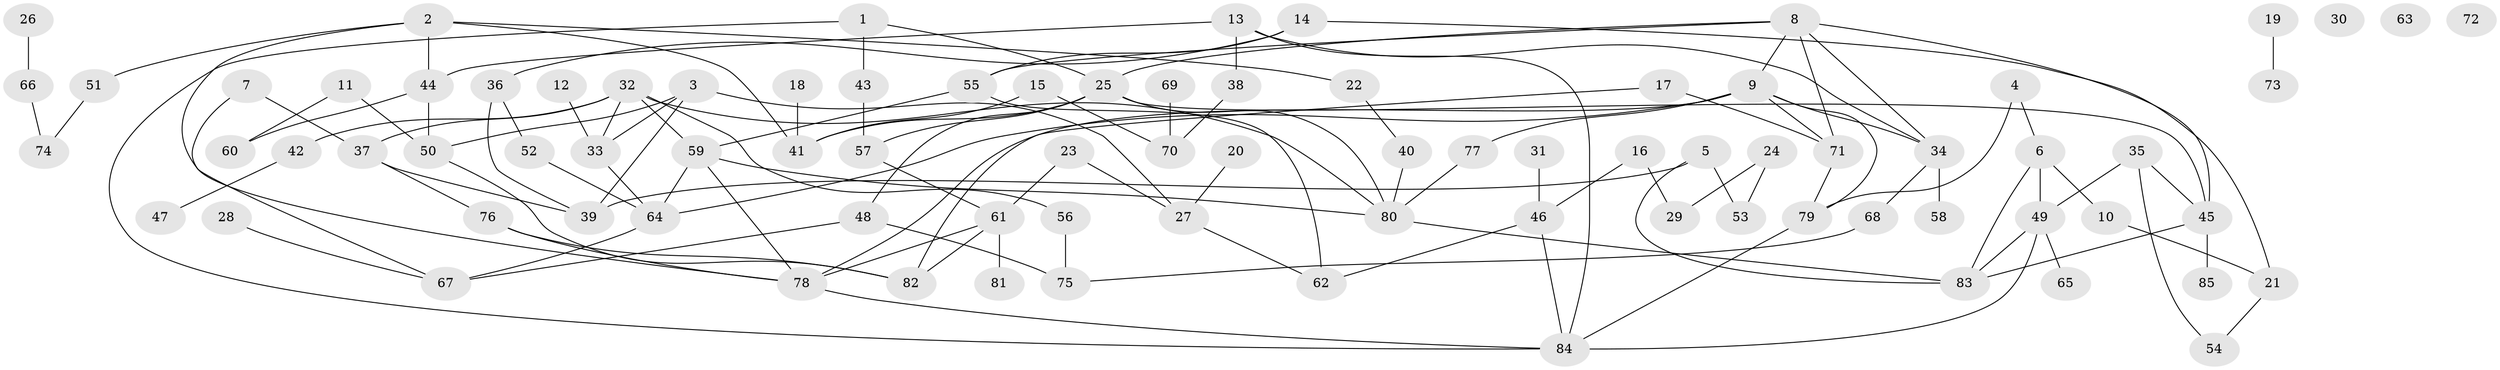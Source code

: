 // coarse degree distribution, {8: 0.0392156862745098, 5: 0.0392156862745098, 4: 0.17647058823529413, 3: 0.17647058823529413, 2: 0.27450980392156865, 14: 0.0392156862745098, 6: 0.0392156862745098, 0: 0.0784313725490196, 1: 0.13725490196078433}
// Generated by graph-tools (version 1.1) at 2025/16/03/04/25 18:16:28]
// undirected, 85 vertices, 124 edges
graph export_dot {
graph [start="1"]
  node [color=gray90,style=filled];
  1;
  2;
  3;
  4;
  5;
  6;
  7;
  8;
  9;
  10;
  11;
  12;
  13;
  14;
  15;
  16;
  17;
  18;
  19;
  20;
  21;
  22;
  23;
  24;
  25;
  26;
  27;
  28;
  29;
  30;
  31;
  32;
  33;
  34;
  35;
  36;
  37;
  38;
  39;
  40;
  41;
  42;
  43;
  44;
  45;
  46;
  47;
  48;
  49;
  50;
  51;
  52;
  53;
  54;
  55;
  56;
  57;
  58;
  59;
  60;
  61;
  62;
  63;
  64;
  65;
  66;
  67;
  68;
  69;
  70;
  71;
  72;
  73;
  74;
  75;
  76;
  77;
  78;
  79;
  80;
  81;
  82;
  83;
  84;
  85;
  1 -- 25;
  1 -- 43;
  1 -- 84;
  2 -- 22;
  2 -- 41;
  2 -- 44;
  2 -- 51;
  2 -- 78;
  3 -- 27;
  3 -- 33;
  3 -- 39;
  3 -- 50;
  4 -- 6;
  4 -- 79;
  5 -- 39;
  5 -- 53;
  5 -- 83;
  6 -- 10;
  6 -- 49;
  6 -- 83;
  7 -- 37;
  7 -- 67;
  8 -- 9;
  8 -- 25;
  8 -- 34;
  8 -- 45;
  8 -- 55;
  8 -- 71;
  9 -- 34;
  9 -- 64;
  9 -- 71;
  9 -- 77;
  9 -- 78;
  9 -- 79;
  10 -- 21;
  11 -- 50;
  11 -- 60;
  12 -- 33;
  13 -- 34;
  13 -- 38;
  13 -- 44;
  13 -- 84;
  14 -- 21;
  14 -- 36;
  14 -- 55;
  15 -- 41;
  15 -- 70;
  16 -- 29;
  16 -- 46;
  17 -- 71;
  17 -- 82;
  18 -- 41;
  19 -- 73;
  20 -- 27;
  21 -- 54;
  22 -- 40;
  23 -- 27;
  23 -- 61;
  24 -- 29;
  24 -- 53;
  25 -- 41;
  25 -- 45;
  25 -- 48;
  25 -- 57;
  25 -- 80;
  26 -- 66;
  27 -- 62;
  28 -- 67;
  31 -- 46;
  32 -- 33;
  32 -- 37;
  32 -- 42;
  32 -- 56;
  32 -- 59;
  32 -- 80;
  33 -- 64;
  34 -- 58;
  34 -- 68;
  35 -- 45;
  35 -- 49;
  35 -- 54;
  36 -- 39;
  36 -- 52;
  37 -- 39;
  37 -- 76;
  38 -- 70;
  40 -- 80;
  42 -- 47;
  43 -- 57;
  44 -- 50;
  44 -- 60;
  45 -- 83;
  45 -- 85;
  46 -- 62;
  46 -- 84;
  48 -- 67;
  48 -- 75;
  49 -- 65;
  49 -- 83;
  49 -- 84;
  50 -- 82;
  51 -- 74;
  52 -- 64;
  55 -- 59;
  55 -- 62;
  56 -- 75;
  57 -- 61;
  59 -- 64;
  59 -- 78;
  59 -- 80;
  61 -- 78;
  61 -- 81;
  61 -- 82;
  64 -- 67;
  66 -- 74;
  68 -- 75;
  69 -- 70;
  71 -- 79;
  76 -- 78;
  76 -- 82;
  77 -- 80;
  78 -- 84;
  79 -- 84;
  80 -- 83;
}
